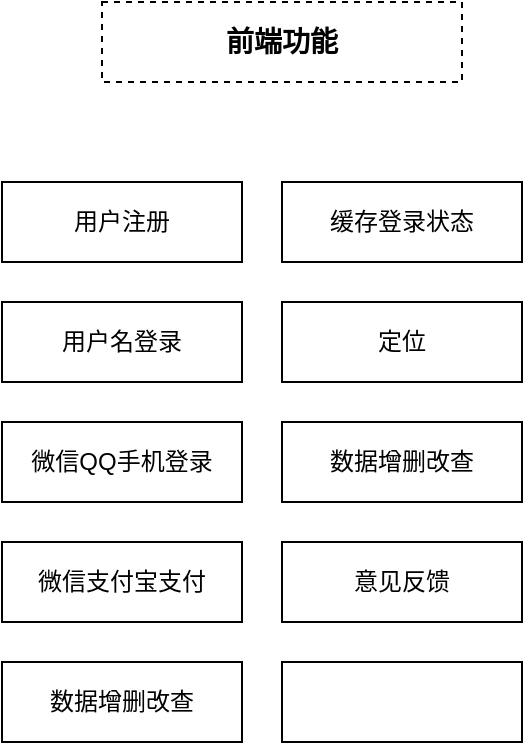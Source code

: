 <mxfile version="11.1.4" type="github"><diagram id="7BghQ5Z0hVpA-sPskBrh" name="Page-1"><mxGraphModel dx="901" dy="631" grid="1" gridSize="10" guides="1" tooltips="1" connect="1" arrows="1" fold="1" page="1" pageScale="1" pageWidth="827" pageHeight="1169" math="0" shadow="0"><root><mxCell id="0"/><mxCell id="1" parent="0"/><mxCell id="GvmFfu4OmU06p29LPnwC-1" value="前端功能" style="rounded=0;whiteSpace=wrap;html=1;fontStyle=1;fontSize=14;dashed=1;" vertex="1" parent="1"><mxGeometry x="310" y="30" width="180" height="40" as="geometry"/></mxCell><mxCell id="GvmFfu4OmU06p29LPnwC-2" value="用户注册" style="rounded=0;whiteSpace=wrap;html=1;" vertex="1" parent="1"><mxGeometry x="260" y="120" width="120" height="40" as="geometry"/></mxCell><mxCell id="GvmFfu4OmU06p29LPnwC-3" value="用户名登录" style="rounded=0;whiteSpace=wrap;html=1;" vertex="1" parent="1"><mxGeometry x="260" y="180" width="120" height="40" as="geometry"/></mxCell><mxCell id="GvmFfu4OmU06p29LPnwC-4" value="微信QQ手机登录" style="rounded=0;whiteSpace=wrap;html=1;" vertex="1" parent="1"><mxGeometry x="260" y="240" width="120" height="40" as="geometry"/></mxCell><mxCell id="GvmFfu4OmU06p29LPnwC-5" value="微信支付宝支付" style="rounded=0;whiteSpace=wrap;html=1;" vertex="1" parent="1"><mxGeometry x="260" y="300" width="120" height="40" as="geometry"/></mxCell><mxCell id="GvmFfu4OmU06p29LPnwC-6" value="数据增删改查" style="rounded=0;whiteSpace=wrap;html=1;" vertex="1" parent="1"><mxGeometry x="260" y="360" width="120" height="40" as="geometry"/></mxCell><mxCell id="GvmFfu4OmU06p29LPnwC-7" value="" style="rounded=0;whiteSpace=wrap;html=1;" vertex="1" parent="1"><mxGeometry x="400" y="360" width="120" height="40" as="geometry"/></mxCell><mxCell id="GvmFfu4OmU06p29LPnwC-14" value="缓存登录状态" style="rounded=0;whiteSpace=wrap;html=1;" vertex="1" parent="1"><mxGeometry x="400" y="120" width="120" height="40" as="geometry"/></mxCell><mxCell id="GvmFfu4OmU06p29LPnwC-15" value="定位" style="rounded=0;whiteSpace=wrap;html=1;" vertex="1" parent="1"><mxGeometry x="400" y="180" width="120" height="40" as="geometry"/></mxCell><mxCell id="GvmFfu4OmU06p29LPnwC-16" value="数据增删改查" style="rounded=0;whiteSpace=wrap;html=1;" vertex="1" parent="1"><mxGeometry x="400" y="240" width="120" height="40" as="geometry"/></mxCell><mxCell id="GvmFfu4OmU06p29LPnwC-17" value="意见反馈" style="rounded=0;whiteSpace=wrap;html=1;" vertex="1" parent="1"><mxGeometry x="400" y="300" width="120" height="40" as="geometry"/></mxCell></root></mxGraphModel></diagram></mxfile>